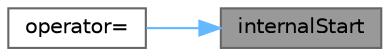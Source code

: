 digraph "internalStart"
{
 // LATEX_PDF_SIZE
  bgcolor="transparent";
  edge [fontname=Helvetica,fontsize=10,labelfontname=Helvetica,labelfontsize=10];
  node [fontname=Helvetica,fontsize=10,shape=box,height=0.2,width=0.4];
  rankdir="RL";
  Node1 [id="Node000001",label="internalStart",height=0.2,width=0.4,color="gray40", fillcolor="grey60", style="filled", fontcolor="black",tooltip=" "];
  Node1 -> Node2 [id="edge1_Node000001_Node000002",dir="back",color="steelblue1",style="solid",tooltip=" "];
  Node2 [id="Node000002",label="operator=",height=0.2,width=0.4,color="grey40", fillcolor="white", style="filled",URL="$classFoam_1_1surfaceFeatures.html#a7b9e8705da04fc5aed2c9b6964c8eb8b",tooltip=" "];
}
